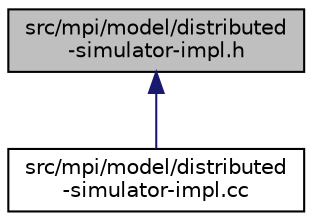 digraph "src/mpi/model/distributed-simulator-impl.h"
{
 // LATEX_PDF_SIZE
  edge [fontname="Helvetica",fontsize="10",labelfontname="Helvetica",labelfontsize="10"];
  node [fontname="Helvetica",fontsize="10",shape=record];
  Node1 [label="src/mpi/model/distributed\l-simulator-impl.h",height=0.2,width=0.4,color="black", fillcolor="grey75", style="filled", fontcolor="black",tooltip="Declaration of classes ns3::LbtsMessage and ns3::DistributedSimulatorImpl."];
  Node1 -> Node2 [dir="back",color="midnightblue",fontsize="10",style="solid",fontname="Helvetica"];
  Node2 [label="src/mpi/model/distributed\l-simulator-impl.cc",height=0.2,width=0.4,color="black", fillcolor="white", style="filled",URL="$distributed-simulator-impl_8cc.html",tooltip="Implementation of classes ns3::LbtsMessage and ns3::DistributedSimulatorImpl."];
}

